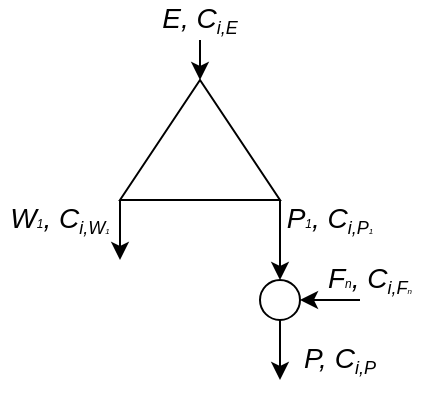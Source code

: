 <mxfile scale="10" border="0">
    <diagram id="voXNYClXei8BqZe0r_Rz" name="Page-1">
        <mxGraphModel dx="363" dy="168" grid="1" gridSize="10" guides="1" tooltips="1" connect="1" arrows="1" fold="1" page="1" pageScale="1" pageWidth="827" pageHeight="1169" math="0" shadow="0">
            <root>
                <mxCell id="0"/>
                <mxCell id="1" parent="0"/>
                <mxCell id="41" value="" style="endArrow=classic;html=1;" parent="1" edge="1">
                    <mxGeometry width="50" height="50" relative="1" as="geometry">
                        <mxPoint x="430" y="80" as="sourcePoint"/>
                        <mxPoint x="430" y="100" as="targetPoint"/>
                    </mxGeometry>
                </mxCell>
                <mxCell id="42" value="" style="endArrow=classic;html=1;" parent="1" edge="1">
                    <mxGeometry width="50" height="50" relative="1" as="geometry">
                        <mxPoint x="390" y="160" as="sourcePoint"/>
                        <mxPoint x="390" y="190" as="targetPoint"/>
                    </mxGeometry>
                </mxCell>
                <mxCell id="43" value="" style="triangle;whiteSpace=wrap;html=1;rotation=-90;" parent="1" vertex="1">
                    <mxGeometry x="400" y="90" width="60" height="80" as="geometry"/>
                </mxCell>
                <mxCell id="44" value="" style="endArrow=classic;html=1;entryX=0.5;entryY=0;entryDx=0;entryDy=0;" parent="1" target="48" edge="1">
                    <mxGeometry width="50" height="50" relative="1" as="geometry">
                        <mxPoint x="470" y="160" as="sourcePoint"/>
                        <mxPoint x="470" y="190" as="targetPoint"/>
                    </mxGeometry>
                </mxCell>
                <mxCell id="45" value="&lt;font&gt;&lt;i&gt;&lt;span style=&quot;font-size: 14px&quot;&gt;E, C&lt;/span&gt;&lt;sub&gt;&lt;font style=&quot;font-size: 9px&quot;&gt;i,E&lt;/font&gt;&lt;/sub&gt;&lt;/i&gt;&lt;/font&gt;" style="text;html=1;strokeColor=none;fillColor=none;align=center;verticalAlign=middle;whiteSpace=wrap;rounded=0;" parent="1" vertex="1">
                    <mxGeometry x="405" y="60" width="50" height="20" as="geometry"/>
                </mxCell>
                <mxCell id="46" value="&lt;span style=&quot;color: rgba(0 , 0 , 0 , 0) ; font-family: monospace ; font-size: 0px&quot;&gt;%3CmxGraphModel%3E%3Croot%3E%3CmxCell%20id%3D%220%22%2F%3E%3CmxCell%20id%3D%221%22%20parent%3D%220%22%2F%3E%3CmxCell%20id%3D%222%22%20value%3D%22%26lt%3Bfont%26gt%3B%26lt%3Bi%26gt%3B%26lt%3Bspan%20style%3D%26quot%3Bfont-size%3A%2014px%26quot%3B%26gt%3BE%2C%20C%26lt%3B%2Fspan%26gt%3B%26lt%3Bsub%26gt%3B%26lt%3Bfont%20style%3D%26quot%3Bfont-size%3A%209px%26quot%3B%26gt%3Bi%2CE%26lt%3B%2Ffont%26gt%3B%26lt%3B%2Fsub%26gt%3B%26lt%3B%2Fi%26gt%3B%26lt%3B%2Ffont%26gt%3B%22%20style%3D%22text%3Bhtml%3D1%3BstrokeColor%3Dnone%3BfillColor%3Dnone%3Balign%3Dcenter%3BverticalAlign%3Dmiddle%3BwhiteSpace%3Dwrap%3Brounded%3D0%3B%22%20vertex%3D%221%22%20parent%3D%221%22%3E%3CmxGeometry%20x%3D%22405%22%20y%3D%2260%22%20width%3D%2250%22%20height%3D%2220%22%20as%3D%22geometry%22%2F%3E%3C%2FmxCell%3E%3C%2Froot%3E%3C%2FmxGraphModel%3E&lt;/span&gt;" style="text;html=1;strokeColor=none;fillColor=none;align=center;verticalAlign=middle;whiteSpace=wrap;rounded=0;" parent="1" vertex="1">
                    <mxGeometry x="350" y="170" width="40" height="20" as="geometry"/>
                </mxCell>
                <mxCell id="48" value="" style="ellipse;whiteSpace=wrap;html=1;aspect=fixed;" parent="1" vertex="1">
                    <mxGeometry x="460" y="200" width="20" height="20" as="geometry"/>
                </mxCell>
                <mxCell id="49" value="" style="endArrow=classic;html=1;entryX=1;entryY=0.5;entryDx=0;entryDy=0;" parent="1" target="48" edge="1">
                    <mxGeometry width="50" height="50" relative="1" as="geometry">
                        <mxPoint x="510" y="210" as="sourcePoint"/>
                        <mxPoint x="470" y="390" as="targetPoint"/>
                    </mxGeometry>
                </mxCell>
                <mxCell id="54" value="" style="endArrow=classic;html=1;entryX=0;entryY=1;entryDx=0;entryDy=0;" parent="1" edge="1">
                    <mxGeometry width="50" height="50" relative="1" as="geometry">
                        <mxPoint x="470" y="220" as="sourcePoint"/>
                        <mxPoint x="470" y="250" as="targetPoint"/>
                    </mxGeometry>
                </mxCell>
                <mxCell id="56" value="&lt;i&gt;&lt;span style=&quot;font-size: 14px&quot;&gt;P&lt;/span&gt;&lt;font style=&quot;font-size: 6px&quot;&gt;1&lt;/font&gt;&lt;span style=&quot;font-size: 14px&quot;&gt;, C&lt;/span&gt;&lt;sub&gt;&lt;font style=&quot;font-size: 9px&quot;&gt;i,P&lt;/font&gt;&lt;font size=&quot;1&quot;&gt;&lt;span style=&quot;font-size: 4px&quot;&gt;1&lt;/span&gt;&lt;/font&gt;&lt;/sub&gt;&lt;/i&gt;" style="text;html=1;strokeColor=none;fillColor=none;align=center;verticalAlign=middle;whiteSpace=wrap;rounded=0;" parent="1" vertex="1">
                    <mxGeometry x="465" y="160" width="60" height="20" as="geometry"/>
                </mxCell>
                <mxCell id="57" value="&lt;font&gt;&lt;i&gt;&lt;span style=&quot;font-size: 14px&quot;&gt;W&lt;/span&gt;&lt;/i&gt;&lt;i&gt;&lt;font style=&quot;font-size: 6px;&quot;&gt;1&lt;/font&gt;&lt;/i&gt;&lt;i&gt;&lt;span style=&quot;font-size: 14px&quot;&gt;, C&lt;/span&gt;&lt;sub&gt;&lt;font style=&quot;font-size: 9px&quot;&gt;i,W&lt;/font&gt;&lt;/sub&gt;&lt;/i&gt;&lt;/font&gt;&lt;i&gt;&lt;sub&gt;&lt;font size=&quot;1&quot;&gt;&lt;span style=&quot;font-size: 4px;&quot;&gt;1&lt;/span&gt;&lt;/font&gt;&lt;/sub&gt;&lt;/i&gt;" style="text;html=1;strokeColor=none;fillColor=none;align=center;verticalAlign=middle;whiteSpace=wrap;rounded=0;" parent="1" vertex="1">
                    <mxGeometry x="330" y="160" width="60" height="20" as="geometry"/>
                </mxCell>
                <mxCell id="58" value="&lt;font&gt;&lt;i&gt;&lt;span style=&quot;font-size: 14px&quot;&gt;P, C&lt;/span&gt;&lt;sub&gt;&lt;font style=&quot;font-size: 9px&quot;&gt;i,P&lt;/font&gt;&lt;/sub&gt;&lt;/i&gt;&lt;/font&gt;" style="text;html=1;strokeColor=none;fillColor=none;align=center;verticalAlign=middle;whiteSpace=wrap;rounded=0;" parent="1" vertex="1">
                    <mxGeometry x="475" y="230" width="50" height="20" as="geometry"/>
                </mxCell>
                <mxCell id="59" value="&lt;i&gt;&lt;span style=&quot;font-size: 14px&quot;&gt;F&lt;/span&gt;&lt;font style=&quot;font-size: 6px&quot;&gt;n&lt;/font&gt;&lt;span style=&quot;font-size: 14px&quot;&gt;, C&lt;/span&gt;&lt;sub&gt;&lt;font style=&quot;font-size: 9px&quot;&gt;i,F&lt;/font&gt;&lt;font size=&quot;1&quot;&gt;&lt;span style=&quot;font-size: 4px&quot;&gt;n&lt;/span&gt;&lt;/font&gt;&lt;/sub&gt;&lt;/i&gt;" style="text;html=1;strokeColor=none;fillColor=none;align=center;verticalAlign=middle;whiteSpace=wrap;rounded=0;" parent="1" vertex="1">
                    <mxGeometry x="490" y="190" width="50" height="20" as="geometry"/>
                </mxCell>
            </root>
        </mxGraphModel>
    </diagram>
</mxfile>